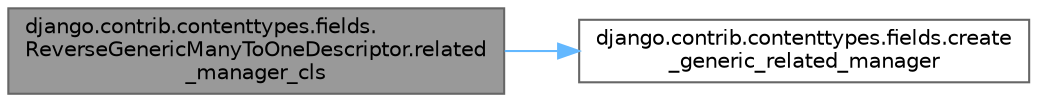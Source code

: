 digraph "django.contrib.contenttypes.fields.ReverseGenericManyToOneDescriptor.related_manager_cls"
{
 // LATEX_PDF_SIZE
  bgcolor="transparent";
  edge [fontname=Helvetica,fontsize=10,labelfontname=Helvetica,labelfontsize=10];
  node [fontname=Helvetica,fontsize=10,shape=box,height=0.2,width=0.4];
  rankdir="LR";
  Node1 [id="Node000001",label="django.contrib.contenttypes.fields.\lReverseGenericManyToOneDescriptor.related\l_manager_cls",height=0.2,width=0.4,color="gray40", fillcolor="grey60", style="filled", fontcolor="black",tooltip=" "];
  Node1 -> Node2 [id="edge1_Node000001_Node000002",color="steelblue1",style="solid",tooltip=" "];
  Node2 [id="Node000002",label="django.contrib.contenttypes.fields.create\l_generic_related_manager",height=0.2,width=0.4,color="grey40", fillcolor="white", style="filled",URL="$namespacedjango_1_1contrib_1_1contenttypes_1_1fields.html#addf6bc81ef6b91f0c307620124ceee49",tooltip=" "];
}
